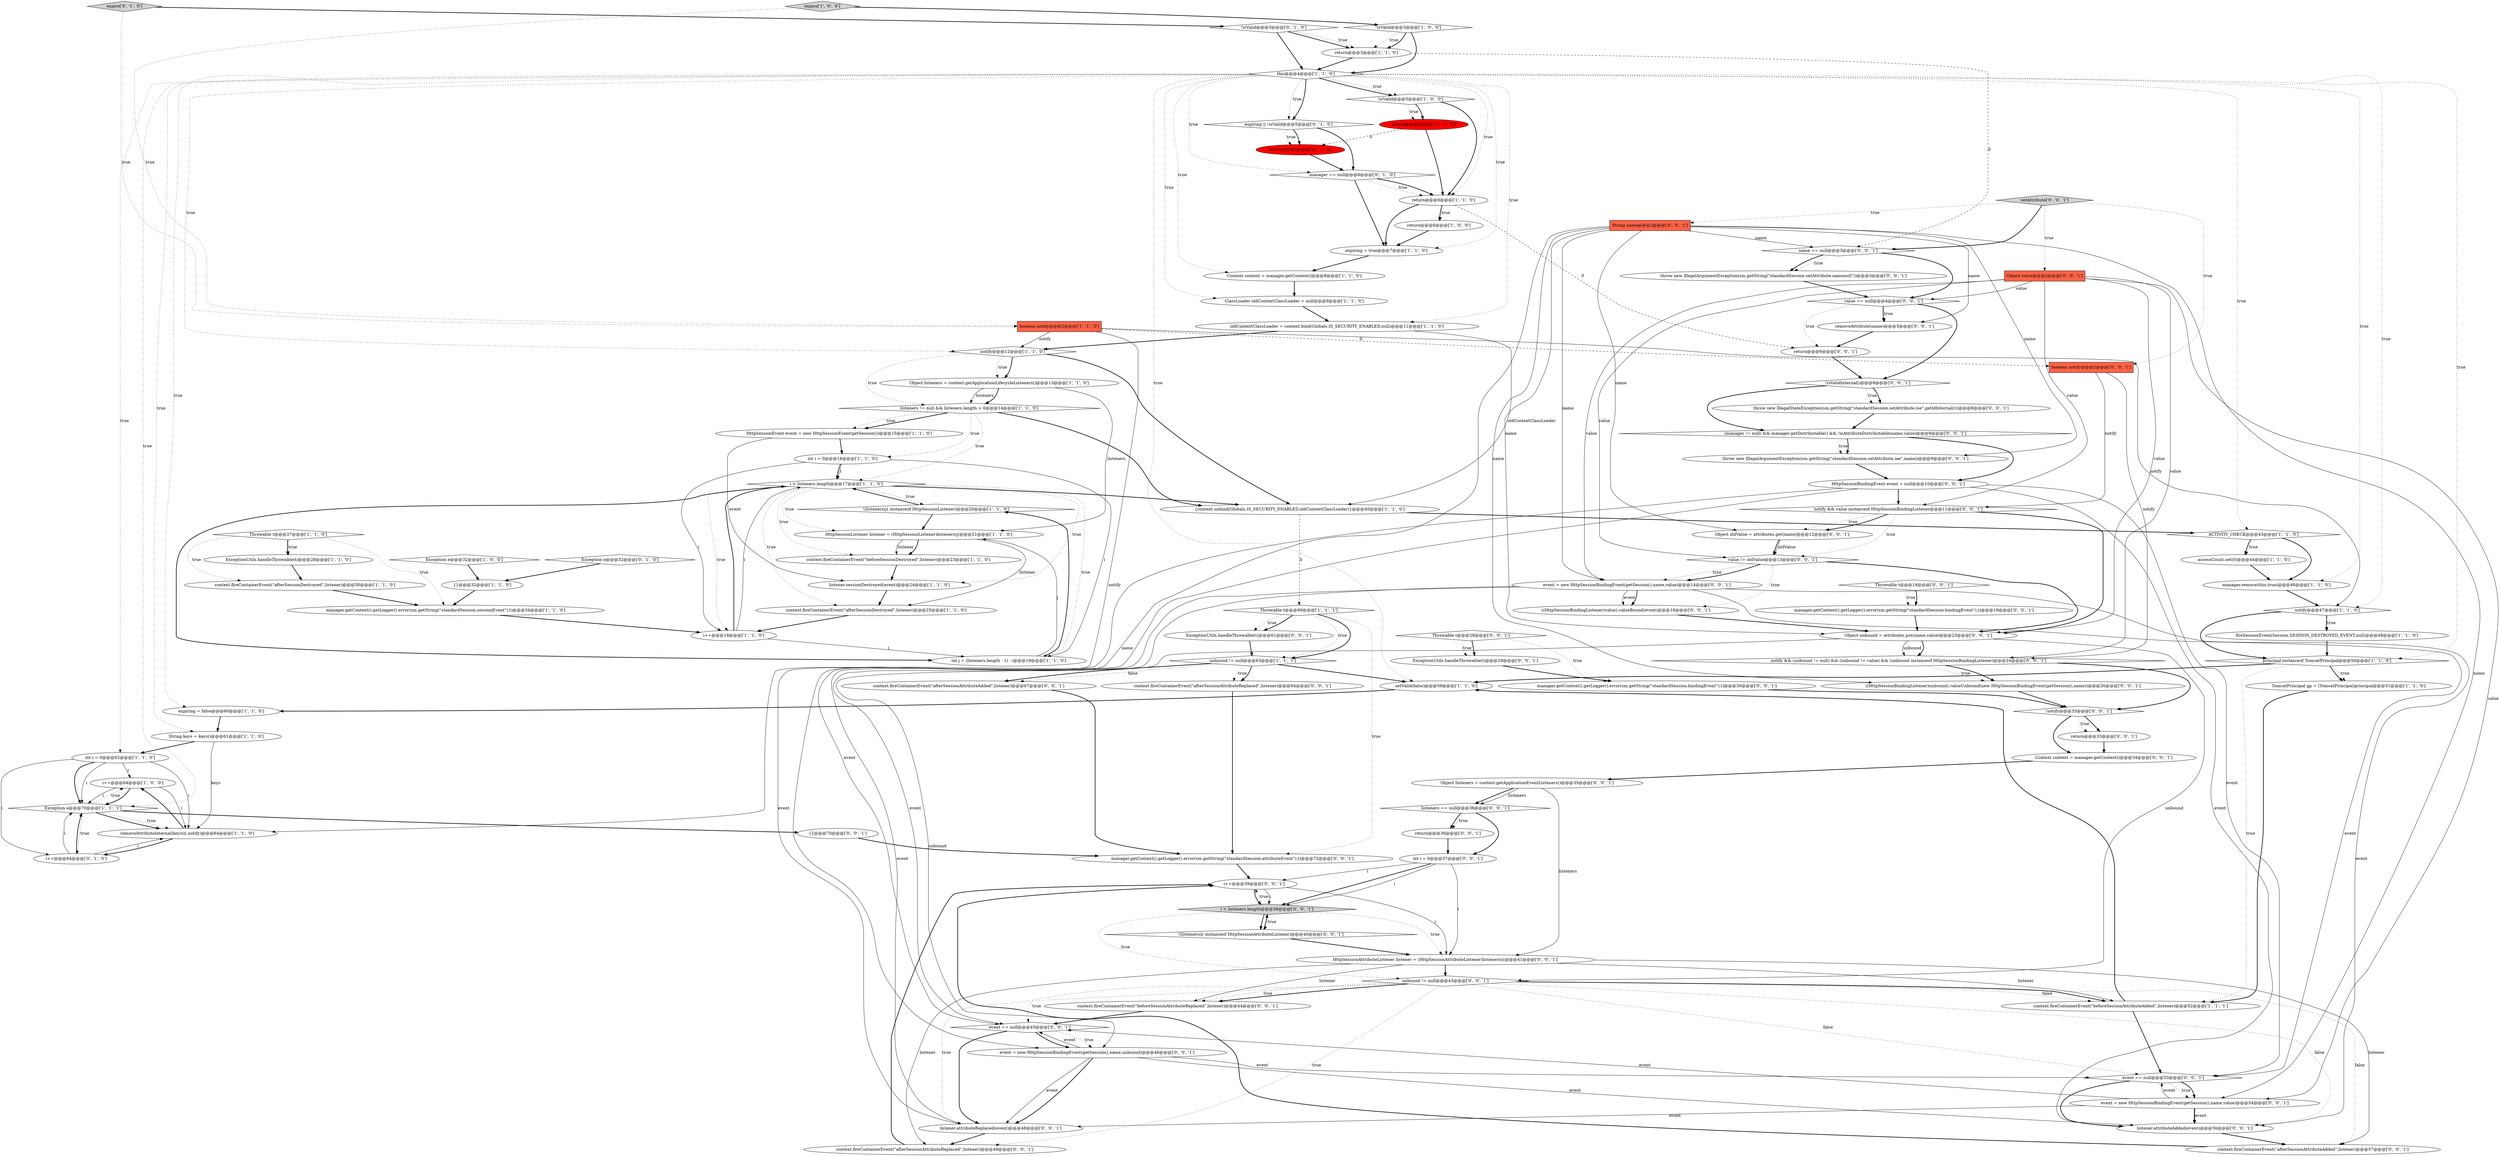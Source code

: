 digraph {
28 [style = filled, label = "return@@@6@@@['1', '1', '0']", fillcolor = white, shape = ellipse image = "AAA0AAABBB1BBB"];
35 [style = filled, label = "principal instanceof TomcatPrincipal@@@50@@@['1', '1', '0']", fillcolor = white, shape = diamond image = "AAA0AAABBB1BBB"];
4 [style = filled, label = "i++@@@64@@@['1', '0', '0']", fillcolor = white, shape = ellipse image = "AAA0AAABBB1BBB"];
25 [style = filled, label = "oldContextClassLoader = context.bind(Globals.IS_SECURITY_ENABLED,null)@@@11@@@['1', '1', '0']", fillcolor = white, shape = ellipse image = "AAA0AAABBB1BBB"];
9 [style = filled, label = "ACTIVITY_CHECK@@@43@@@['1', '1', '0']", fillcolor = white, shape = diamond image = "AAA0AAABBB1BBB"];
0 [style = filled, label = "!isValid@@@3@@@['1', '0', '0']", fillcolor = white, shape = diamond image = "AAA0AAABBB1BBB"];
33 [style = filled, label = "return@@@3@@@['1', '1', '0']", fillcolor = white, shape = ellipse image = "AAA0AAABBB1BBB"];
36 [style = filled, label = "expiring = true@@@7@@@['1', '1', '0']", fillcolor = white, shape = ellipse image = "AAA0AAABBB1BBB"];
24 [style = filled, label = "!(listeners(j( instanceof HttpSessionListener)@@@20@@@['1', '1', '0']", fillcolor = white, shape = diamond image = "AAA0AAABBB1BBB"];
60 [style = filled, label = "return@@@36@@@['0', '0', '1']", fillcolor = white, shape = ellipse image = "AAA0AAABBB3BBB"];
106 [style = filled, label = "!(listeners(i( instanceof HttpSessionAttributeListener)@@@40@@@['0', '0', '1']", fillcolor = white, shape = diamond image = "AAA0AAABBB3BBB"];
57 [style = filled, label = "context.fireContainerEvent(\"afterSessionAttributeReplaced\",listener)@@@49@@@['0', '0', '1']", fillcolor = white, shape = ellipse image = "AAA0AAABBB3BBB"];
75 [style = filled, label = "Object value@@@2@@@['0', '0', '1']", fillcolor = tomato, shape = box image = "AAA0AAABBB3BBB"];
14 [style = filled, label = "fireSessionEvent(Session.SESSION_DESTROYED_EVENT,null)@@@48@@@['1', '1', '0']", fillcolor = white, shape = ellipse image = "AAA0AAABBB1BBB"];
10 [style = filled, label = "listener.sessionDestroyed(event)@@@24@@@['1', '1', '0']", fillcolor = white, shape = ellipse image = "AAA0AAABBB1BBB"];
23 [style = filled, label = "listeners != null && listeners.length > 0@@@14@@@['1', '1', '0']", fillcolor = white, shape = diamond image = "AAA0AAABBB1BBB"];
86 [style = filled, label = "event = new HttpSessionBindingEvent(getSession(),name,value)@@@14@@@['0', '0', '1']", fillcolor = white, shape = ellipse image = "AAA0AAABBB3BBB"];
71 [style = filled, label = "value == null@@@4@@@['0', '0', '1']", fillcolor = white, shape = diamond image = "AAA0AAABBB3BBB"];
15 [style = filled, label = "Context context = manager.getContext()@@@8@@@['1', '1', '0']", fillcolor = white, shape = ellipse image = "AAA0AAABBB1BBB"];
109 [style = filled, label = "Object listeners = context.getApplicationEventListeners()@@@35@@@['0', '0', '1']", fillcolor = white, shape = ellipse image = "AAA0AAABBB3BBB"];
77 [style = filled, label = "Throwable t@@@18@@@['0', '0', '1']", fillcolor = white, shape = diamond image = "AAA0AAABBB3BBB"];
105 [style = filled, label = "((HttpSessionBindingListener)value).valueBound(event)@@@16@@@['0', '0', '1']", fillcolor = white, shape = ellipse image = "AAA0AAABBB3BBB"];
58 [style = filled, label = "return@@@33@@@['0', '0', '1']", fillcolor = white, shape = ellipse image = "AAA0AAABBB3BBB"];
107 [style = filled, label = "!isValidInternal()@@@8@@@['0', '0', '1']", fillcolor = white, shape = diamond image = "AAA0AAABBB3BBB"];
100 [style = filled, label = "context.fireContainerEvent(\"afterSessionAttributeReplaced\",listener)@@@64@@@['0', '0', '1']", fillcolor = white, shape = ellipse image = "AAA0AAABBB3BBB"];
48 [style = filled, label = "expiring = false@@@60@@@['1', '1', '0']", fillcolor = white, shape = ellipse image = "AAA0AAABBB1BBB"];
12 [style = filled, label = "expire['1', '0', '0']", fillcolor = lightgray, shape = diamond image = "AAA0AAABBB1BBB"];
32 [style = filled, label = "boolean notify@@@2@@@['1', '1', '0']", fillcolor = tomato, shape = box image = "AAA0AAABBB1BBB"];
44 [style = filled, label = "context.fireContainerEvent(\"afterSessionDestroyed\",listener)@@@30@@@['1', '1', '0']", fillcolor = white, shape = ellipse image = "AAA0AAABBB1BBB"];
101 [style = filled, label = "ExceptionUtils.handleThrowable(t)@@@29@@@['0', '0', '1']", fillcolor = white, shape = ellipse image = "AAA0AAABBB3BBB"];
13 [style = filled, label = "setValid(false)@@@59@@@['1', '1', '0']", fillcolor = white, shape = ellipse image = "AAA0AAABBB1BBB"];
45 [style = filled, label = "return@@@5@@@['1', '0', '0']", fillcolor = red, shape = ellipse image = "AAA1AAABBB1BBB"];
54 [style = filled, label = "i++@@@64@@@['0', '1', '0']", fillcolor = white, shape = ellipse image = "AAA0AAABBB2BBB"];
88 [style = filled, label = "event = new HttpSessionBindingEvent(getSession(),name,unbound)@@@46@@@['0', '0', '1']", fillcolor = white, shape = ellipse image = "AAA0AAABBB3BBB"];
67 [style = filled, label = "HttpSessionBindingEvent event = null@@@10@@@['0', '0', '1']", fillcolor = white, shape = ellipse image = "AAA0AAABBB3BBB"];
90 [style = filled, label = "value != oldValue@@@13@@@['0', '0', '1']", fillcolor = white, shape = diamond image = "AAA0AAABBB3BBB"];
98 [style = filled, label = "listeners == null@@@36@@@['0', '0', '1']", fillcolor = white, shape = diamond image = "AAA0AAABBB3BBB"];
38 [style = filled, label = "i++@@@18@@@['1', '1', '0']", fillcolor = white, shape = ellipse image = "AAA0AAABBB1BBB"];
21 [style = filled, label = "Object listeners = context.getApplicationLifecycleListeners()@@@13@@@['1', '1', '0']", fillcolor = white, shape = ellipse image = "AAA0AAABBB1BBB"];
99 [style = filled, label = "i++@@@39@@@['0', '0', '1']", fillcolor = white, shape = ellipse image = "AAA0AAABBB3BBB"];
80 [style = filled, label = "boolean notify@@@2@@@['0', '0', '1']", fillcolor = tomato, shape = box image = "AAA0AAABBB3BBB"];
26 [style = filled, label = "manager.getContext().getLogger().error(sm.getString(\"standardSession.sessionEvent\"),t)@@@34@@@['1', '1', '0']", fillcolor = white, shape = ellipse image = "AAA0AAABBB1BBB"];
2 [style = filled, label = "context.fireContainerEvent(\"beforeSessionDestroyed\",listener)@@@23@@@['1', '1', '0']", fillcolor = white, shape = ellipse image = "AAA0AAABBB1BBB"];
11 [style = filled, label = "notify@@@47@@@['1', '1', '0']", fillcolor = white, shape = diamond image = "AAA0AAABBB1BBB"];
65 [style = filled, label = "listener.attributeReplaced(event)@@@48@@@['0', '0', '1']", fillcolor = white, shape = ellipse image = "AAA0AAABBB3BBB"];
83 [style = filled, label = "context.fireContainerEvent(\"afterSessionAttributeAdded\",listener)@@@67@@@['0', '0', '1']", fillcolor = white, shape = ellipse image = "AAA0AAABBB3BBB"];
96 [style = filled, label = "name == null@@@3@@@['0', '0', '1']", fillcolor = white, shape = diamond image = "AAA0AAABBB3BBB"];
68 [style = filled, label = "i < listeners.length@@@38@@@['0', '0', '1']", fillcolor = lightgray, shape = diamond image = "AAA0AAABBB3BBB"];
97 [style = filled, label = "manager.getContext().getLogger().error(sm.getString(\"standardSession.attributeEvent\"),t)@@@72@@@['0', '0', '1']", fillcolor = white, shape = ellipse image = "AAA0AAABBB3BBB"];
91 [style = filled, label = "notify && value instanceof HttpSessionBindingListener@@@11@@@['0', '0', '1']", fillcolor = white, shape = diamond image = "AAA0AAABBB3BBB"];
59 [style = filled, label = "listener.attributeAdded(event)@@@56@@@['0', '0', '1']", fillcolor = white, shape = ellipse image = "AAA0AAABBB3BBB"];
93 [style = filled, label = "Throwable t@@@28@@@['0', '0', '1']", fillcolor = white, shape = diamond image = "AAA0AAABBB3BBB"];
56 [style = filled, label = "return@@@5@@@['0', '1', '0']", fillcolor = red, shape = ellipse image = "AAA1AAABBB2BBB"];
29 [style = filled, label = "!isValid@@@5@@@['1', '0', '0']", fillcolor = white, shape = diamond image = "AAA0AAABBB1BBB"];
18 [style = filled, label = "i < listeners.length@@@17@@@['1', '1', '0']", fillcolor = white, shape = diamond image = "AAA0AAABBB1BBB"];
39 [style = filled, label = "Throwable t@@@60@@@['1', '1', '1']", fillcolor = white, shape = diamond image = "AAA0AAABBB1BBB"];
46 [style = filled, label = "ExceptionUtils.handleThrowable(t)@@@28@@@['1', '1', '0']", fillcolor = white, shape = ellipse image = "AAA0AAABBB1BBB"];
79 [style = filled, label = "unbound != null@@@43@@@['0', '0', '1']", fillcolor = white, shape = diamond image = "AAA0AAABBB3BBB"];
49 [style = filled, label = "TomcatPrincipal gp = (TomcatPrincipal)principal@@@51@@@['1', '1', '0']", fillcolor = white, shape = ellipse image = "AAA0AAABBB1BBB"];
76 [style = filled, label = "(manager != null) && manager.getDistributable() && !isAttributeDistributable(name,value)@@@9@@@['0', '0', '1']", fillcolor = white, shape = diamond image = "AAA0AAABBB3BBB"];
73 [style = filled, label = "throw new IllegalStateException(sm.getString(\"standardSession.setAttribute.ise\",getIdInternal()))@@@8@@@['0', '0', '1']", fillcolor = white, shape = ellipse image = "AAA0AAABBB3BBB"];
40 [style = filled, label = "Exception e@@@32@@@['1', '0', '0']", fillcolor = white, shape = diamond image = "AAA0AAABBB1BBB"];
70 [style = filled, label = "{}@@@70@@@['0', '0', '1']", fillcolor = white, shape = ellipse image = "AAA0AAABBB3BBB"];
85 [style = filled, label = "notify && (unbound != null) && (unbound != value) && (unbound instanceof HttpSessionBindingListener)@@@24@@@['0', '0', '1']", fillcolor = white, shape = diamond image = "AAA0AAABBB3BBB"];
62 [style = filled, label = "context.fireContainerEvent(\"afterSessionAttributeAdded\",listener)@@@57@@@['0', '0', '1']", fillcolor = white, shape = ellipse image = "AAA0AAABBB3BBB"];
108 [style = filled, label = "int i = 0@@@37@@@['0', '0', '1']", fillcolor = white, shape = ellipse image = "AAA0AAABBB3BBB"];
51 [style = filled, label = "!isValid@@@3@@@['0', '1', '0']", fillcolor = white, shape = diamond image = "AAA0AAABBB2BBB"];
31 [style = filled, label = "int i = 0@@@62@@@['1', '1', '0']", fillcolor = white, shape = ellipse image = "AAA0AAABBB1BBB"];
52 [style = filled, label = "expire['0', '1', '0']", fillcolor = lightgray, shape = diamond image = "AAA0AAABBB2BBB"];
92 [style = filled, label = "!notify@@@33@@@['0', '0', '1']", fillcolor = white, shape = diamond image = "AAA0AAABBB3BBB"];
19 [style = filled, label = "manager.remove(this,true)@@@46@@@['1', '1', '0']", fillcolor = white, shape = ellipse image = "AAA0AAABBB1BBB"];
61 [style = filled, label = "context.fireContainerEvent(\"beforeSessionAttributeReplaced\",listener)@@@44@@@['0', '0', '1']", fillcolor = white, shape = ellipse image = "AAA0AAABBB3BBB"];
103 [style = filled, label = "return@@@6@@@['0', '0', '1']", fillcolor = white, shape = ellipse image = "AAA0AAABBB3BBB"];
102 [style = filled, label = "removeAttribute(name)@@@5@@@['0', '0', '1']", fillcolor = white, shape = ellipse image = "AAA0AAABBB3BBB"];
63 [style = filled, label = "event == null@@@45@@@['0', '0', '1']", fillcolor = white, shape = diamond image = "AAA0AAABBB3BBB"];
30 [style = filled, label = "Exception e@@@70@@@['1', '1', '1']", fillcolor = white, shape = diamond image = "AAA0AAABBB1BBB"];
89 [style = filled, label = "event == null@@@53@@@['0', '0', '1']", fillcolor = white, shape = diamond image = "AAA0AAABBB3BBB"];
64 [style = filled, label = "Object oldValue = attributes.get(name)@@@12@@@['0', '0', '1']", fillcolor = white, shape = ellipse image = "AAA0AAABBB3BBB"];
43 [style = filled, label = "int i = 0@@@16@@@['1', '1', '0']", fillcolor = white, shape = ellipse image = "AAA0AAABBB1BBB"];
8 [style = filled, label = "HttpSessionEvent event = new HttpSessionEvent(getSession())@@@15@@@['1', '1', '0']", fillcolor = white, shape = ellipse image = "AAA0AAABBB1BBB"];
66 [style = filled, label = "Object unbound = attributes.put(name,value)@@@23@@@['0', '0', '1']", fillcolor = white, shape = ellipse image = "AAA0AAABBB3BBB"];
95 [style = filled, label = "manager.getContext().getLogger().error(sm.getString(\"standardSession.bindingEvent\"),t)@@@30@@@['0', '0', '1']", fillcolor = white, shape = ellipse image = "AAA0AAABBB3BBB"];
16 [style = filled, label = "String keys = keys()@@@61@@@['1', '1', '0']", fillcolor = white, shape = ellipse image = "AAA0AAABBB1BBB"];
27 [style = filled, label = "removeAttributeInternal(keys(i(,notify)@@@64@@@['1', '1', '0']", fillcolor = white, shape = ellipse image = "AAA0AAABBB1BBB"];
53 [style = filled, label = "manager == null@@@6@@@['0', '1', '0']", fillcolor = white, shape = diamond image = "AAA0AAABBB2BBB"];
22 [style = filled, label = "context.fireContainerEvent(\"beforeSessionAttributeAdded\",listener)@@@52@@@['1', '1', '1']", fillcolor = white, shape = ellipse image = "AAA0AAABBB1BBB"];
69 [style = filled, label = "throw new IllegalArgumentException(sm.getString(\"standardSession.setAttribute.namenull\"))@@@3@@@['0', '0', '1']", fillcolor = white, shape = ellipse image = "AAA0AAABBB3BBB"];
17 [style = filled, label = "return@@@6@@@['1', '0', '0']", fillcolor = white, shape = ellipse image = "AAA0AAABBB1BBB"];
94 [style = filled, label = "manager.getContext().getLogger().error(sm.getString(\"standardSession.bindingEvent\"),t)@@@19@@@['0', '0', '1']", fillcolor = white, shape = ellipse image = "AAA0AAABBB3BBB"];
7 [style = filled, label = "accessCount.set(0)@@@44@@@['1', '1', '0']", fillcolor = white, shape = ellipse image = "AAA0AAABBB1BBB"];
42 [style = filled, label = "unbound != null@@@63@@@['1', '1', '1']", fillcolor = white, shape = diamond image = "AAA0AAABBB1BBB"];
6 [style = filled, label = "this@@@4@@@['1', '1', '0']", fillcolor = white, shape = diamond image = "AAA0AAABBB1BBB"];
87 [style = filled, label = "((HttpSessionBindingListener)unbound).valueUnbound(new HttpSessionBindingEvent(getSession(),name))@@@26@@@['0', '0', '1']", fillcolor = white, shape = ellipse image = "AAA0AAABBB3BBB"];
50 [style = filled, label = "expiring || !isValid@@@5@@@['0', '1', '0']", fillcolor = white, shape = diamond image = "AAA0AAABBB2BBB"];
20 [style = filled, label = "Throwable t@@@27@@@['1', '1', '0']", fillcolor = white, shape = diamond image = "AAA0AAABBB1BBB"];
74 [style = filled, label = "Context context = manager.getContext()@@@34@@@['0', '0', '1']", fillcolor = white, shape = ellipse image = "AAA0AAABBB3BBB"];
72 [style = filled, label = "String name@@@2@@@['0', '0', '1']", fillcolor = tomato, shape = box image = "AAA0AAABBB3BBB"];
81 [style = filled, label = "ExceptionUtils.handleThrowable(t)@@@61@@@['0', '0', '1']", fillcolor = white, shape = ellipse image = "AAA0AAABBB3BBB"];
78 [style = filled, label = "setAttribute['0', '0', '1']", fillcolor = lightgray, shape = diamond image = "AAA0AAABBB3BBB"];
84 [style = filled, label = "event = new HttpSessionBindingEvent(getSession(),name,value)@@@54@@@['0', '0', '1']", fillcolor = white, shape = ellipse image = "AAA0AAABBB3BBB"];
1 [style = filled, label = "HttpSessionListener listener = (HttpSessionListener)listeners(j(@@@21@@@['1', '1', '0']", fillcolor = white, shape = ellipse image = "AAA0AAABBB1BBB"];
47 [style = filled, label = "context.fireContainerEvent(\"afterSessionDestroyed\",listener)@@@25@@@['1', '1', '0']", fillcolor = white, shape = ellipse image = "AAA0AAABBB1BBB"];
5 [style = filled, label = "int j = (listeners.length - 1) - i@@@19@@@['1', '1', '0']", fillcolor = white, shape = ellipse image = "AAA0AAABBB1BBB"];
104 [style = filled, label = "HttpSessionAttributeListener listener = (HttpSessionAttributeListener)listeners(i(@@@41@@@['0', '0', '1']", fillcolor = white, shape = ellipse image = "AAA0AAABBB3BBB"];
41 [style = filled, label = "{}@@@32@@@['1', '1', '0']", fillcolor = white, shape = ellipse image = "AAA0AAABBB1BBB"];
3 [style = filled, label = "{context.unbind(Globals.IS_SECURITY_ENABLED,oldContextClassLoader)}@@@40@@@['1', '1', '0']", fillcolor = white, shape = ellipse image = "AAA0AAABBB1BBB"];
37 [style = filled, label = "ClassLoader oldContextClassLoader = null@@@9@@@['1', '1', '0']", fillcolor = white, shape = ellipse image = "AAA0AAABBB1BBB"];
82 [style = filled, label = "throw new IllegalArgumentException(sm.getString(\"standardSession.setAttribute.iae\",name))@@@9@@@['0', '0', '1']", fillcolor = white, shape = ellipse image = "AAA0AAABBB3BBB"];
55 [style = filled, label = "Exception e@@@32@@@['0', '1', '0']", fillcolor = white, shape = diamond image = "AAA0AAABBB2BBB"];
34 [style = filled, label = "notify@@@12@@@['1', '1', '0']", fillcolor = white, shape = diamond image = "AAA0AAABBB1BBB"];
18->3 [style = bold, label=""];
45->56 [style = dashed, label="0"];
109->104 [style = solid, label="listeners"];
6->31 [style = dotted, label="true"];
25->34 [style = bold, label=""];
14->35 [style = bold, label=""];
11->14 [style = bold, label=""];
90->86 [style = dotted, label="true"];
90->86 [style = bold, label=""];
65->57 [style = bold, label=""];
92->58 [style = bold, label=""];
84->65 [style = solid, label="event"];
93->101 [style = bold, label=""];
70->97 [style = bold, label=""];
54->27 [style = solid, label="i"];
50->56 [style = bold, label=""];
31->27 [style = solid, label="i"];
19->11 [style = bold, label=""];
59->62 [style = bold, label=""];
54->30 [style = solid, label="i"];
18->38 [style = dotted, label="true"];
43->18 [style = bold, label=""];
39->42 [style = dotted, label="true"];
42->100 [style = dotted, label="true"];
68->104 [style = dotted, label="true"];
9->7 [style = bold, label=""];
1->47 [style = solid, label="listener"];
86->65 [style = solid, label="event"];
6->19 [style = dotted, label="true"];
88->89 [style = solid, label="event"];
92->58 [style = dotted, label="true"];
29->45 [style = bold, label=""];
6->29 [style = bold, label=""];
80->85 [style = solid, label="notify"];
49->22 [style = bold, label=""];
87->92 [style = bold, label=""];
34->23 [style = dotted, label="true"];
108->68 [style = bold, label=""];
68->106 [style = dotted, label="true"];
17->36 [style = bold, label=""];
90->66 [style = bold, label=""];
86->59 [style = solid, label="event"];
53->36 [style = bold, label=""];
102->103 [style = bold, label=""];
78->80 [style = dotted, label="true"];
63->88 [style = dotted, label="true"];
82->67 [style = bold, label=""];
79->57 [style = dotted, label="true"];
88->65 [style = bold, label=""];
32->80 [style = dashed, label="0"];
86->105 [style = solid, label="event"];
23->18 [style = dotted, label="true"];
78->96 [style = bold, label=""];
75->71 [style = solid, label="value"];
18->47 [style = dotted, label="true"];
101->95 [style = bold, label=""];
83->97 [style = bold, label=""];
6->48 [style = dotted, label="true"];
72->66 [style = solid, label="name"];
107->76 [style = bold, label=""];
31->30 [style = bold, label=""];
93->101 [style = dotted, label="true"];
76->82 [style = dotted, label="true"];
79->89 [style = dotted, label="false"];
79->61 [style = bold, label=""];
104->62 [style = solid, label="listener"];
84->59 [style = bold, label=""];
39->81 [style = dotted, label="true"];
67->59 [style = solid, label="event"];
95->92 [style = bold, label=""];
6->11 [style = dotted, label="true"];
35->22 [style = dotted, label="true"];
73->76 [style = bold, label=""];
66->85 [style = bold, label=""];
56->53 [style = bold, label=""];
74->109 [style = bold, label=""];
22->13 [style = bold, label=""];
30->70 [style = bold, label=""];
28->103 [style = dashed, label="0"];
72->87 [style = solid, label="name"];
68->106 [style = bold, label=""];
6->15 [style = dotted, label="true"];
21->23 [style = solid, label="listeners"];
42->100 [style = bold, label=""];
79->63 [style = dotted, label="true"];
75->91 [style = solid, label="value"];
88->59 [style = solid, label="event"];
88->65 [style = solid, label="event"];
28->36 [style = bold, label=""];
55->41 [style = bold, label=""];
109->98 [style = bold, label=""];
66->88 [style = solid, label="unbound"];
71->107 [style = bold, label=""];
31->54 [style = solid, label="i"];
33->96 [style = dashed, label="0"];
79->22 [style = dotted, label="false"];
6->13 [style = dotted, label="true"];
20->26 [style = dotted, label="true"];
99->104 [style = solid, label="i"];
30->27 [style = bold, label=""];
39->97 [style = dotted, label="true"];
11->14 [style = dotted, label="true"];
96->69 [style = dotted, label="true"];
6->37 [style = dotted, label="true"];
84->89 [style = solid, label="event"];
52->32 [style = dotted, label="true"];
79->62 [style = dotted, label="false"];
62->99 [style = bold, label=""];
39->81 [style = bold, label=""];
96->71 [style = bold, label=""];
23->43 [style = dotted, label="true"];
35->49 [style = dotted, label="true"];
72->86 [style = solid, label="name"];
93->95 [style = dotted, label="true"];
23->3 [style = bold, label=""];
28->17 [style = dotted, label="true"];
23->8 [style = bold, label=""];
24->18 [style = bold, label=""];
80->91 [style = solid, label="notify"];
97->99 [style = bold, label=""];
91->66 [style = bold, label=""];
30->54 [style = dotted, label="true"];
38->18 [style = bold, label=""];
86->105 [style = bold, label=""];
12->32 [style = dotted, label="true"];
94->66 [style = bold, label=""];
42->83 [style = dotted, label="false"];
6->29 [style = dotted, label="true"];
103->107 [style = bold, label=""];
48->16 [style = bold, label=""];
6->25 [style = dotted, label="true"];
79->22 [style = bold, label=""];
27->54 [style = bold, label=""];
88->63 [style = solid, label="event"];
66->85 [style = solid, label="unbound"];
78->75 [style = dotted, label="true"];
38->5 [style = solid, label="i"];
18->5 [style = dotted, label="true"];
52->51 [style = bold, label=""];
76->82 [style = bold, label=""];
68->99 [style = dotted, label="true"];
39->42 [style = bold, label=""];
61->63 [style = bold, label=""];
91->64 [style = dotted, label="true"];
67->65 [style = solid, label="event"];
51->33 [style = bold, label=""];
21->23 [style = bold, label=""];
46->44 [style = bold, label=""];
92->74 [style = bold, label=""];
108->104 [style = solid, label="i"];
75->84 [style = solid, label="value"];
63->65 [style = bold, label=""];
51->33 [style = dotted, label="true"];
77->94 [style = bold, label=""];
18->1 [style = dotted, label="true"];
72->64 [style = solid, label="name"];
108->99 [style = solid, label="i"];
18->24 [style = dotted, label="true"];
53->28 [style = dotted, label="true"];
37->25 [style = bold, label=""];
64->90 [style = bold, label=""];
30->4 [style = dotted, label="true"];
68->79 [style = dotted, label="true"];
35->49 [style = bold, label=""];
13->48 [style = bold, label=""];
67->91 [style = bold, label=""];
51->6 [style = bold, label=""];
99->68 [style = solid, label="i"];
106->104 [style = bold, label=""];
91->64 [style = bold, label=""];
79->59 [style = dotted, label="false"];
2->10 [style = bold, label=""];
85->92 [style = bold, label=""];
6->50 [style = dotted, label="true"];
64->90 [style = solid, label="oldValue"];
18->10 [style = dotted, label="true"];
43->38 [style = solid, label="i"];
107->73 [style = dotted, label="true"];
89->84 [style = dotted, label="true"];
108->68 [style = solid, label="i"];
3->9 [style = bold, label=""];
75->86 [style = solid, label="value"];
99->68 [style = bold, label=""];
106->68 [style = bold, label=""];
63->88 [style = bold, label=""];
20->46 [style = dotted, label="true"];
20->44 [style = dotted, label="true"];
57->99 [style = bold, label=""];
76->67 [style = bold, label=""];
42->83 [style = bold, label=""];
6->9 [style = dotted, label="true"];
98->108 [style = bold, label=""];
66->79 [style = solid, label="unbound"];
5->24 [style = bold, label=""];
85->87 [style = dotted, label="true"];
16->31 [style = bold, label=""];
58->74 [style = bold, label=""];
104->22 [style = solid, label="listener"];
28->17 [style = bold, label=""];
9->19 [style = bold, label=""];
32->27 [style = solid, label="notify"];
1->2 [style = bold, label=""];
72->96 [style = solid, label="name"];
86->63 [style = solid, label="event"];
24->1 [style = bold, label=""];
9->7 [style = dotted, label="true"];
104->79 [style = bold, label=""];
15->37 [style = bold, label=""];
72->82 [style = solid, label="name"];
7->19 [style = bold, label=""];
25->3 [style = solid, label="oldContextClassLoader"];
53->28 [style = bold, label=""];
34->21 [style = bold, label=""];
89->59 [style = bold, label=""];
98->60 [style = dotted, label="true"];
18->2 [style = dotted, label="true"];
34->21 [style = dotted, label="true"];
89->84 [style = bold, label=""];
6->30 [style = dotted, label="true"];
6->53 [style = dotted, label="true"];
32->34 [style = solid, label="notify"];
1->2 [style = solid, label="listener"];
67->89 [style = solid, label="event"];
42->13 [style = bold, label=""];
72->88 [style = solid, label="name"];
6->36 [style = dotted, label="true"];
23->8 [style = dotted, label="true"];
0->6 [style = bold, label=""];
30->27 [style = dotted, label="true"];
33->6 [style = bold, label=""];
0->33 [style = dotted, label="true"];
36->15 [style = bold, label=""];
20->46 [style = bold, label=""];
16->27 [style = solid, label="keys"];
72->102 [style = solid, label="name"];
38->18 [style = solid, label="i"];
54->30 [style = bold, label=""];
4->27 [style = solid, label="i"];
43->18 [style = solid, label="i"];
8->43 [style = bold, label=""];
45->28 [style = bold, label=""];
3->39 [style = dashed, label="0"];
75->90 [style = solid, label="value"];
75->85 [style = solid, label="value"];
84->63 [style = solid, label="event"];
47->38 [style = bold, label=""];
12->0 [style = bold, label=""];
104->61 [style = solid, label="listener"];
71->103 [style = dotted, label="true"];
71->102 [style = bold, label=""];
78->72 [style = dotted, label="true"];
11->35 [style = bold, label=""];
91->90 [style = dotted, label="true"];
6->28 [style = dotted, label="true"];
109->98 [style = solid, label="listeners"];
29->28 [style = bold, label=""];
26->38 [style = bold, label=""];
85->87 [style = bold, label=""];
27->4 [style = bold, label=""];
107->73 [style = bold, label=""];
81->42 [style = bold, label=""];
75->66 [style = solid, label="value"];
29->45 [style = dotted, label="true"];
69->71 [style = bold, label=""];
79->61 [style = dotted, label="true"];
31->30 [style = solid, label="i"];
77->94 [style = dotted, label="true"];
71->102 [style = dotted, label="true"];
0->33 [style = bold, label=""];
34->3 [style = bold, label=""];
44->26 [style = bold, label=""];
4->30 [style = bold, label=""];
98->60 [style = bold, label=""];
5->1 [style = solid, label="j"];
18->5 [style = bold, label=""];
22->89 [style = bold, label=""];
72->84 [style = solid, label="name"];
50->56 [style = dotted, label="true"];
40->41 [style = bold, label=""];
6->50 [style = bold, label=""];
43->5 [style = solid, label="i"];
10->47 [style = bold, label=""];
4->30 [style = solid, label="i"];
32->11 [style = solid, label="notify"];
6->34 [style = dotted, label="true"];
6->35 [style = dotted, label="true"];
105->66 [style = bold, label=""];
67->63 [style = solid, label="event"];
60->108 [style = bold, label=""];
100->97 [style = bold, label=""];
104->57 [style = solid, label="listener"];
41->26 [style = bold, label=""];
31->4 [style = solid, label="i"];
35->13 [style = bold, label=""];
86->89 [style = solid, label="event"];
90->105 [style = dotted, label="true"];
79->65 [style = dotted, label="true"];
96->69 [style = bold, label=""];
84->59 [style = solid, label="event"];
50->53 [style = bold, label=""];
6->16 [style = dotted, label="true"];
21->1 [style = solid, label="listeners"];
8->10 [style = solid, label="event"];
}
